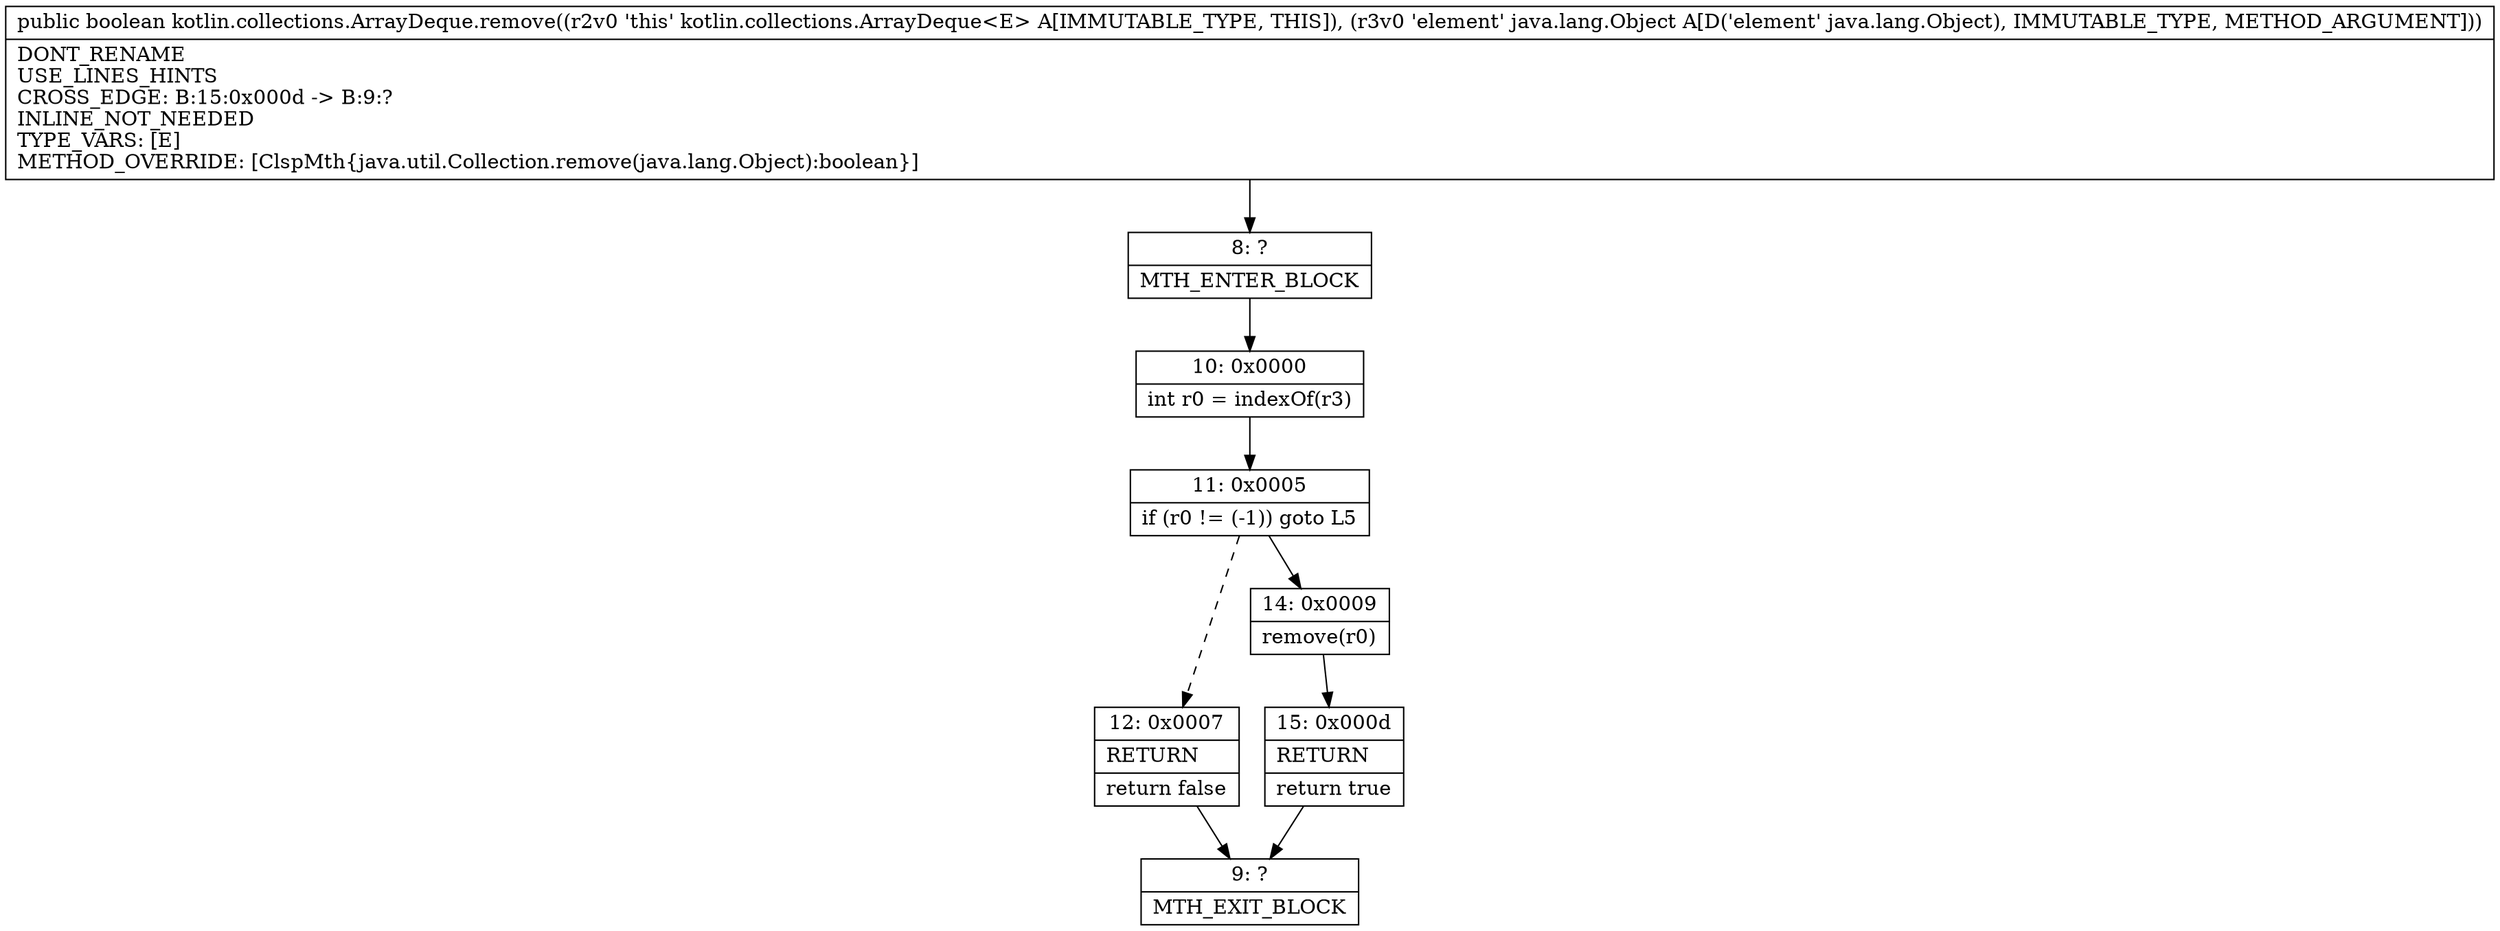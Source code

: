digraph "CFG forkotlin.collections.ArrayDeque.remove(Ljava\/lang\/Object;)Z" {
Node_8 [shape=record,label="{8\:\ ?|MTH_ENTER_BLOCK\l}"];
Node_10 [shape=record,label="{10\:\ 0x0000|int r0 = indexOf(r3)\l}"];
Node_11 [shape=record,label="{11\:\ 0x0005|if (r0 != (\-1)) goto L5\l}"];
Node_12 [shape=record,label="{12\:\ 0x0007|RETURN\l|return false\l}"];
Node_9 [shape=record,label="{9\:\ ?|MTH_EXIT_BLOCK\l}"];
Node_14 [shape=record,label="{14\:\ 0x0009|remove(r0)\l}"];
Node_15 [shape=record,label="{15\:\ 0x000d|RETURN\l|return true\l}"];
MethodNode[shape=record,label="{public boolean kotlin.collections.ArrayDeque.remove((r2v0 'this' kotlin.collections.ArrayDeque\<E\> A[IMMUTABLE_TYPE, THIS]), (r3v0 'element' java.lang.Object A[D('element' java.lang.Object), IMMUTABLE_TYPE, METHOD_ARGUMENT]))  | DONT_RENAME\lUSE_LINES_HINTS\lCROSS_EDGE: B:15:0x000d \-\> B:9:?\lINLINE_NOT_NEEDED\lTYPE_VARS: [E]\lMETHOD_OVERRIDE: [ClspMth\{java.util.Collection.remove(java.lang.Object):boolean\}]\l}"];
MethodNode -> Node_8;Node_8 -> Node_10;
Node_10 -> Node_11;
Node_11 -> Node_12[style=dashed];
Node_11 -> Node_14;
Node_12 -> Node_9;
Node_14 -> Node_15;
Node_15 -> Node_9;
}

